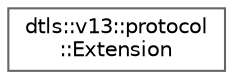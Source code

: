 digraph "Graphical Class Hierarchy"
{
 // LATEX_PDF_SIZE
  bgcolor="transparent";
  edge [fontname=Helvetica,fontsize=10,labelfontname=Helvetica,labelfontsize=10];
  node [fontname=Helvetica,fontsize=10,shape=box,height=0.2,width=0.4];
  rankdir="LR";
  Node0 [id="Node000000",label="dtls::v13::protocol\l::Extension",height=0.2,width=0.4,color="grey40", fillcolor="white", style="filled",URL="$structdtls_1_1v13_1_1protocol_1_1Extension.html",tooltip=" "];
}
